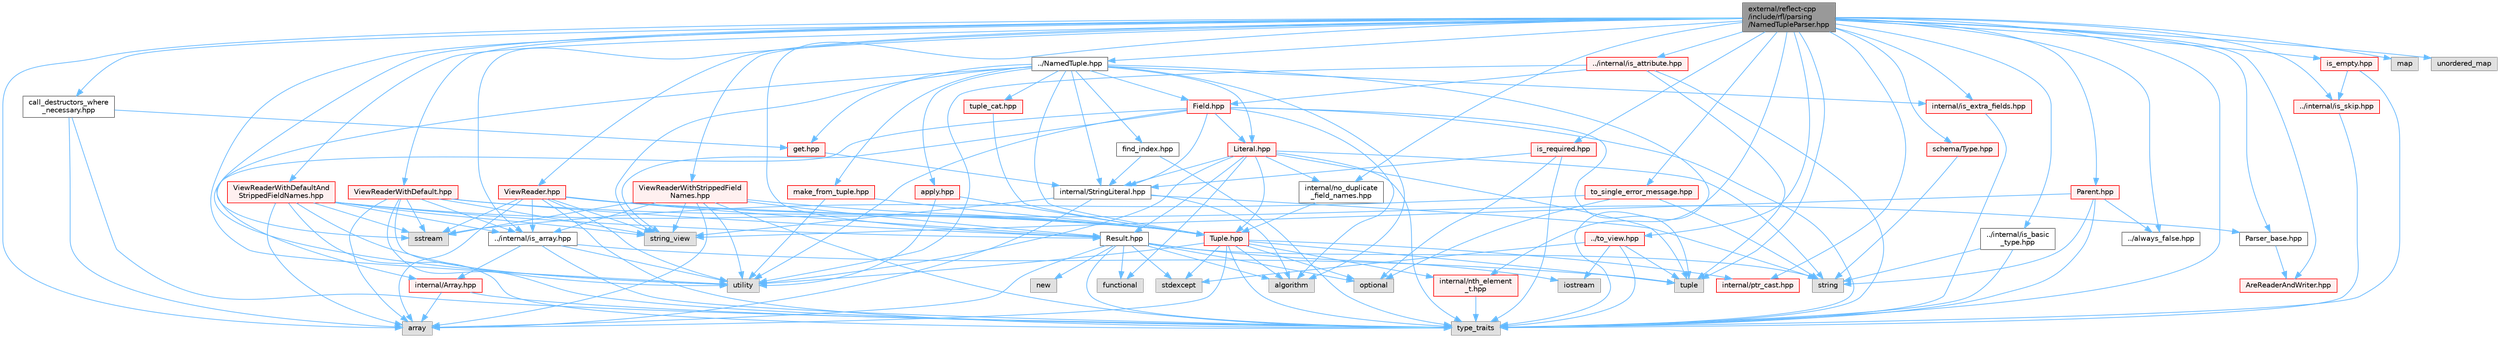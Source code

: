 digraph "external/reflect-cpp/include/rfl/parsing/NamedTupleParser.hpp"
{
 // LATEX_PDF_SIZE
  bgcolor="transparent";
  edge [fontname=Helvetica,fontsize=10,labelfontname=Helvetica,labelfontsize=10];
  node [fontname=Helvetica,fontsize=10,shape=box,height=0.2,width=0.4];
  Node1 [id="Node000001",label="external/reflect-cpp\l/include/rfl/parsing\l/NamedTupleParser.hpp",height=0.2,width=0.4,color="gray40", fillcolor="grey60", style="filled", fontcolor="black",tooltip=" "];
  Node1 -> Node2 [id="edge1_Node000001_Node000002",color="steelblue1",style="solid",tooltip=" "];
  Node2 [id="Node000002",label="array",height=0.2,width=0.4,color="grey60", fillcolor="#E0E0E0", style="filled",tooltip=" "];
  Node1 -> Node3 [id="edge2_Node000001_Node000003",color="steelblue1",style="solid",tooltip=" "];
  Node3 [id="Node000003",label="map",height=0.2,width=0.4,color="grey60", fillcolor="#E0E0E0", style="filled",tooltip=" "];
  Node1 -> Node4 [id="edge3_Node000001_Node000004",color="steelblue1",style="solid",tooltip=" "];
  Node4 [id="Node000004",label="sstream",height=0.2,width=0.4,color="grey60", fillcolor="#E0E0E0", style="filled",tooltip=" "];
  Node1 -> Node5 [id="edge4_Node000001_Node000005",color="steelblue1",style="solid",tooltip=" "];
  Node5 [id="Node000005",label="tuple",height=0.2,width=0.4,color="grey60", fillcolor="#E0E0E0", style="filled",tooltip=" "];
  Node1 -> Node6 [id="edge5_Node000001_Node000006",color="steelblue1",style="solid",tooltip=" "];
  Node6 [id="Node000006",label="type_traits",height=0.2,width=0.4,color="grey60", fillcolor="#E0E0E0", style="filled",tooltip=" "];
  Node1 -> Node7 [id="edge6_Node000001_Node000007",color="steelblue1",style="solid",tooltip=" "];
  Node7 [id="Node000007",label="unordered_map",height=0.2,width=0.4,color="grey60", fillcolor="#E0E0E0", style="filled",tooltip=" "];
  Node1 -> Node8 [id="edge7_Node000001_Node000008",color="steelblue1",style="solid",tooltip=" "];
  Node8 [id="Node000008",label="utility",height=0.2,width=0.4,color="grey60", fillcolor="#E0E0E0", style="filled",tooltip=" "];
  Node1 -> Node9 [id="edge8_Node000001_Node000009",color="steelblue1",style="solid",tooltip=" "];
  Node9 [id="Node000009",label="../NamedTuple.hpp",height=0.2,width=0.4,color="grey40", fillcolor="white", style="filled",URL="$_named_tuple_8hpp.html",tooltip=" "];
  Node9 -> Node10 [id="edge9_Node000009_Node000010",color="steelblue1",style="solid",tooltip=" "];
  Node10 [id="Node000010",label="algorithm",height=0.2,width=0.4,color="grey60", fillcolor="#E0E0E0", style="filled",tooltip=" "];
  Node9 -> Node11 [id="edge10_Node000009_Node000011",color="steelblue1",style="solid",tooltip=" "];
  Node11 [id="Node000011",label="string_view",height=0.2,width=0.4,color="grey60", fillcolor="#E0E0E0", style="filled",tooltip=" "];
  Node9 -> Node6 [id="edge11_Node000009_Node000006",color="steelblue1",style="solid",tooltip=" "];
  Node9 -> Node8 [id="edge12_Node000009_Node000008",color="steelblue1",style="solid",tooltip=" "];
  Node9 -> Node12 [id="edge13_Node000009_Node000012",color="steelblue1",style="solid",tooltip=" "];
  Node12 [id="Node000012",label="Field.hpp",height=0.2,width=0.4,color="red", fillcolor="#FFF0F0", style="filled",URL="$_field_8hpp.html",tooltip=" "];
  Node12 -> Node10 [id="edge14_Node000012_Node000010",color="steelblue1",style="solid",tooltip=" "];
  Node12 -> Node11 [id="edge15_Node000012_Node000011",color="steelblue1",style="solid",tooltip=" "];
  Node12 -> Node5 [id="edge16_Node000012_Node000005",color="steelblue1",style="solid",tooltip=" "];
  Node12 -> Node6 [id="edge17_Node000012_Node000006",color="steelblue1",style="solid",tooltip=" "];
  Node12 -> Node8 [id="edge18_Node000012_Node000008",color="steelblue1",style="solid",tooltip=" "];
  Node12 -> Node13 [id="edge19_Node000012_Node000013",color="steelblue1",style="solid",tooltip=" "];
  Node13 [id="Node000013",label="Literal.hpp",height=0.2,width=0.4,color="red", fillcolor="#FFF0F0", style="filled",URL="$_literal_8hpp.html",tooltip=" "];
  Node13 -> Node16 [id="edge20_Node000013_Node000016",color="steelblue1",style="solid",tooltip=" "];
  Node16 [id="Node000016",label="functional",height=0.2,width=0.4,color="grey60", fillcolor="#E0E0E0", style="filled",tooltip=" "];
  Node13 -> Node17 [id="edge21_Node000013_Node000017",color="steelblue1",style="solid",tooltip=" "];
  Node17 [id="Node000017",label="string",height=0.2,width=0.4,color="grey60", fillcolor="#E0E0E0", style="filled",tooltip=" "];
  Node13 -> Node5 [id="edge22_Node000013_Node000005",color="steelblue1",style="solid",tooltip=" "];
  Node13 -> Node6 [id="edge23_Node000013_Node000006",color="steelblue1",style="solid",tooltip=" "];
  Node13 -> Node8 [id="edge24_Node000013_Node000008",color="steelblue1",style="solid",tooltip=" "];
  Node13 -> Node19 [id="edge25_Node000013_Node000019",color="steelblue1",style="solid",tooltip=" "];
  Node19 [id="Node000019",label="Result.hpp",height=0.2,width=0.4,color="grey40", fillcolor="white", style="filled",URL="$_result_8hpp.html",tooltip=" "];
  Node19 -> Node10 [id="edge26_Node000019_Node000010",color="steelblue1",style="solid",tooltip=" "];
  Node19 -> Node2 [id="edge27_Node000019_Node000002",color="steelblue1",style="solid",tooltip=" "];
  Node19 -> Node16 [id="edge28_Node000019_Node000016",color="steelblue1",style="solid",tooltip=" "];
  Node19 -> Node20 [id="edge29_Node000019_Node000020",color="steelblue1",style="solid",tooltip=" "];
  Node20 [id="Node000020",label="iostream",height=0.2,width=0.4,color="grey60", fillcolor="#E0E0E0", style="filled",tooltip=" "];
  Node19 -> Node21 [id="edge30_Node000019_Node000021",color="steelblue1",style="solid",tooltip=" "];
  Node21 [id="Node000021",label="new",height=0.2,width=0.4,color="grey60", fillcolor="#E0E0E0", style="filled",tooltip=" "];
  Node19 -> Node22 [id="edge31_Node000019_Node000022",color="steelblue1",style="solid",tooltip=" "];
  Node22 [id="Node000022",label="optional",height=0.2,width=0.4,color="grey60", fillcolor="#E0E0E0", style="filled",tooltip=" "];
  Node19 -> Node23 [id="edge32_Node000019_Node000023",color="steelblue1",style="solid",tooltip=" "];
  Node23 [id="Node000023",label="stdexcept",height=0.2,width=0.4,color="grey60", fillcolor="#E0E0E0", style="filled",tooltip=" "];
  Node19 -> Node17 [id="edge33_Node000019_Node000017",color="steelblue1",style="solid",tooltip=" "];
  Node19 -> Node6 [id="edge34_Node000019_Node000006",color="steelblue1",style="solid",tooltip=" "];
  Node13 -> Node24 [id="edge35_Node000013_Node000024",color="steelblue1",style="solid",tooltip=" "];
  Node24 [id="Node000024",label="Tuple.hpp",height=0.2,width=0.4,color="red", fillcolor="#FFF0F0", style="filled",URL="$_tuple_8hpp.html",tooltip=" "];
  Node24 -> Node10 [id="edge36_Node000024_Node000010",color="steelblue1",style="solid",tooltip=" "];
  Node24 -> Node2 [id="edge37_Node000024_Node000002",color="steelblue1",style="solid",tooltip=" "];
  Node24 -> Node22 [id="edge38_Node000024_Node000022",color="steelblue1",style="solid",tooltip=" "];
  Node24 -> Node23 [id="edge39_Node000024_Node000023",color="steelblue1",style="solid",tooltip=" "];
  Node24 -> Node5 [id="edge40_Node000024_Node000005",color="steelblue1",style="solid",tooltip=" "];
  Node24 -> Node6 [id="edge41_Node000024_Node000006",color="steelblue1",style="solid",tooltip=" "];
  Node24 -> Node8 [id="edge42_Node000024_Node000008",color="steelblue1",style="solid",tooltip=" "];
  Node24 -> Node28 [id="edge43_Node000024_Node000028",color="steelblue1",style="solid",tooltip=" "];
  Node28 [id="Node000028",label="internal/nth_element\l_t.hpp",height=0.2,width=0.4,color="red", fillcolor="#FFF0F0", style="filled",URL="$nth__element__t_8hpp.html",tooltip=" "];
  Node28 -> Node6 [id="edge44_Node000028_Node000006",color="steelblue1",style="solid",tooltip=" "];
  Node24 -> Node30 [id="edge45_Node000024_Node000030",color="steelblue1",style="solid",tooltip=" "];
  Node30 [id="Node000030",label="internal/ptr_cast.hpp",height=0.2,width=0.4,color="red", fillcolor="#FFF0F0", style="filled",URL="$ptr__cast_8hpp.html",tooltip=" "];
  Node13 -> Node32 [id="edge46_Node000013_Node000032",color="steelblue1",style="solid",tooltip=" "];
  Node32 [id="Node000032",label="internal/StringLiteral.hpp",height=0.2,width=0.4,color="grey40", fillcolor="white", style="filled",URL="$_string_literal_8hpp.html",tooltip=" "];
  Node32 -> Node10 [id="edge47_Node000032_Node000010",color="steelblue1",style="solid",tooltip=" "];
  Node32 -> Node2 [id="edge48_Node000032_Node000002",color="steelblue1",style="solid",tooltip=" "];
  Node32 -> Node17 [id="edge49_Node000032_Node000017",color="steelblue1",style="solid",tooltip=" "];
  Node32 -> Node11 [id="edge50_Node000032_Node000011",color="steelblue1",style="solid",tooltip=" "];
  Node13 -> Node33 [id="edge51_Node000013_Node000033",color="steelblue1",style="solid",tooltip=" "];
  Node33 [id="Node000033",label="internal/no_duplicate\l_field_names.hpp",height=0.2,width=0.4,color="grey40", fillcolor="white", style="filled",URL="$no__duplicate__field__names_8hpp.html",tooltip=" "];
  Node33 -> Node24 [id="edge52_Node000033_Node000024",color="steelblue1",style="solid",tooltip=" "];
  Node12 -> Node35 [id="edge53_Node000012_Node000035",color="steelblue1",style="solid",tooltip=" "];
  Node35 [id="Node000035",label="internal/Array.hpp",height=0.2,width=0.4,color="red", fillcolor="#FFF0F0", style="filled",URL="$_array_8hpp.html",tooltip=" "];
  Node35 -> Node2 [id="edge54_Node000035_Node000002",color="steelblue1",style="solid",tooltip=" "];
  Node35 -> Node6 [id="edge55_Node000035_Node000006",color="steelblue1",style="solid",tooltip=" "];
  Node12 -> Node32 [id="edge56_Node000012_Node000032",color="steelblue1",style="solid",tooltip=" "];
  Node9 -> Node13 [id="edge57_Node000009_Node000013",color="steelblue1",style="solid",tooltip=" "];
  Node9 -> Node24 [id="edge58_Node000009_Node000024",color="steelblue1",style="solid",tooltip=" "];
  Node9 -> Node39 [id="edge59_Node000009_Node000039",color="steelblue1",style="solid",tooltip=" "];
  Node39 [id="Node000039",label="apply.hpp",height=0.2,width=0.4,color="red", fillcolor="#FFF0F0", style="filled",URL="$apply_8hpp.html",tooltip=" "];
  Node39 -> Node8 [id="edge60_Node000039_Node000008",color="steelblue1",style="solid",tooltip=" "];
  Node39 -> Node24 [id="edge61_Node000039_Node000024",color="steelblue1",style="solid",tooltip=" "];
  Node9 -> Node41 [id="edge62_Node000009_Node000041",color="steelblue1",style="solid",tooltip=" "];
  Node41 [id="Node000041",label="get.hpp",height=0.2,width=0.4,color="red", fillcolor="#FFF0F0", style="filled",URL="$get_8hpp.html",tooltip=" "];
  Node41 -> Node32 [id="edge63_Node000041_Node000032",color="steelblue1",style="solid",tooltip=" "];
  Node9 -> Node32 [id="edge64_Node000009_Node000032",color="steelblue1",style="solid",tooltip=" "];
  Node9 -> Node44 [id="edge65_Node000009_Node000044",color="steelblue1",style="solid",tooltip=" "];
  Node44 [id="Node000044",label="find_index.hpp",height=0.2,width=0.4,color="grey40", fillcolor="white", style="filled",URL="$find__index_8hpp.html",tooltip=" "];
  Node44 -> Node6 [id="edge66_Node000044_Node000006",color="steelblue1",style="solid",tooltip=" "];
  Node44 -> Node32 [id="edge67_Node000044_Node000032",color="steelblue1",style="solid",tooltip=" "];
  Node9 -> Node45 [id="edge68_Node000009_Node000045",color="steelblue1",style="solid",tooltip=" "];
  Node45 [id="Node000045",label="internal/is_extra_fields.hpp",height=0.2,width=0.4,color="red", fillcolor="#FFF0F0", style="filled",URL="$is__extra__fields_8hpp.html",tooltip=" "];
  Node45 -> Node6 [id="edge69_Node000045_Node000006",color="steelblue1",style="solid",tooltip=" "];
  Node9 -> Node48 [id="edge70_Node000009_Node000048",color="steelblue1",style="solid",tooltip=" "];
  Node48 [id="Node000048",label="make_from_tuple.hpp",height=0.2,width=0.4,color="red", fillcolor="#FFF0F0", style="filled",URL="$make__from__tuple_8hpp.html",tooltip=" "];
  Node48 -> Node8 [id="edge71_Node000048_Node000008",color="steelblue1",style="solid",tooltip=" "];
  Node48 -> Node24 [id="edge72_Node000048_Node000024",color="steelblue1",style="solid",tooltip=" "];
  Node9 -> Node50 [id="edge73_Node000009_Node000050",color="steelblue1",style="solid",tooltip=" "];
  Node50 [id="Node000050",label="tuple_cat.hpp",height=0.2,width=0.4,color="red", fillcolor="#FFF0F0", style="filled",URL="$tuple__cat_8hpp.html",tooltip=" "];
  Node50 -> Node24 [id="edge74_Node000050_Node000024",color="steelblue1",style="solid",tooltip=" "];
  Node1 -> Node19 [id="edge75_Node000001_Node000019",color="steelblue1",style="solid",tooltip=" "];
  Node1 -> Node52 [id="edge76_Node000001_Node000052",color="steelblue1",style="solid",tooltip=" "];
  Node52 [id="Node000052",label="../always_false.hpp",height=0.2,width=0.4,color="grey40", fillcolor="white", style="filled",URL="$always__false_8hpp.html",tooltip=" "];
  Node1 -> Node53 [id="edge77_Node000001_Node000053",color="steelblue1",style="solid",tooltip=" "];
  Node53 [id="Node000053",label="../internal/is_array.hpp",height=0.2,width=0.4,color="grey40", fillcolor="white", style="filled",URL="$is__array_8hpp.html",tooltip=" "];
  Node53 -> Node5 [id="edge78_Node000053_Node000005",color="steelblue1",style="solid",tooltip=" "];
  Node53 -> Node6 [id="edge79_Node000053_Node000006",color="steelblue1",style="solid",tooltip=" "];
  Node53 -> Node8 [id="edge80_Node000053_Node000008",color="steelblue1",style="solid",tooltip=" "];
  Node53 -> Node35 [id="edge81_Node000053_Node000035",color="steelblue1",style="solid",tooltip=" "];
  Node1 -> Node54 [id="edge82_Node000001_Node000054",color="steelblue1",style="solid",tooltip=" "];
  Node54 [id="Node000054",label="../internal/is_attribute.hpp",height=0.2,width=0.4,color="red", fillcolor="#FFF0F0", style="filled",URL="$is__attribute_8hpp.html",tooltip=" "];
  Node54 -> Node5 [id="edge83_Node000054_Node000005",color="steelblue1",style="solid",tooltip=" "];
  Node54 -> Node6 [id="edge84_Node000054_Node000006",color="steelblue1",style="solid",tooltip=" "];
  Node54 -> Node8 [id="edge85_Node000054_Node000008",color="steelblue1",style="solid",tooltip=" "];
  Node54 -> Node12 [id="edge86_Node000054_Node000012",color="steelblue1",style="solid",tooltip=" "];
  Node1 -> Node58 [id="edge87_Node000001_Node000058",color="steelblue1",style="solid",tooltip=" "];
  Node58 [id="Node000058",label="../internal/is_basic\l_type.hpp",height=0.2,width=0.4,color="grey40", fillcolor="white", style="filled",URL="$is__basic__type_8hpp.html",tooltip=" "];
  Node58 -> Node17 [id="edge88_Node000058_Node000017",color="steelblue1",style="solid",tooltip=" "];
  Node58 -> Node6 [id="edge89_Node000058_Node000006",color="steelblue1",style="solid",tooltip=" "];
  Node1 -> Node45 [id="edge90_Node000001_Node000045",color="steelblue1",style="solid",tooltip=" "];
  Node1 -> Node59 [id="edge91_Node000001_Node000059",color="steelblue1",style="solid",tooltip=" "];
  Node59 [id="Node000059",label="../internal/is_skip.hpp",height=0.2,width=0.4,color="red", fillcolor="#FFF0F0", style="filled",URL="$is__skip_8hpp.html",tooltip=" "];
  Node59 -> Node6 [id="edge92_Node000059_Node000006",color="steelblue1",style="solid",tooltip=" "];
  Node1 -> Node33 [id="edge93_Node000001_Node000033",color="steelblue1",style="solid",tooltip=" "];
  Node1 -> Node28 [id="edge94_Node000001_Node000028",color="steelblue1",style="solid",tooltip=" "];
  Node1 -> Node30 [id="edge95_Node000001_Node000030",color="steelblue1",style="solid",tooltip=" "];
  Node1 -> Node61 [id="edge96_Node000001_Node000061",color="steelblue1",style="solid",tooltip=" "];
  Node61 [id="Node000061",label="../to_view.hpp",height=0.2,width=0.4,color="red", fillcolor="#FFF0F0", style="filled",URL="$to__view_8hpp.html",tooltip=" "];
  Node61 -> Node20 [id="edge97_Node000061_Node000020",color="steelblue1",style="solid",tooltip=" "];
  Node61 -> Node23 [id="edge98_Node000061_Node000023",color="steelblue1",style="solid",tooltip=" "];
  Node61 -> Node5 [id="edge99_Node000061_Node000005",color="steelblue1",style="solid",tooltip=" "];
  Node61 -> Node6 [id="edge100_Node000061_Node000006",color="steelblue1",style="solid",tooltip=" "];
  Node1 -> Node90 [id="edge101_Node000001_Node000090",color="steelblue1",style="solid",tooltip=" "];
  Node90 [id="Node000090",label="AreReaderAndWriter.hpp",height=0.2,width=0.4,color="red", fillcolor="#FFF0F0", style="filled",URL="$_are_reader_and_writer_8hpp.html",tooltip=" "];
  Node1 -> Node96 [id="edge102_Node000001_Node000096",color="steelblue1",style="solid",tooltip=" "];
  Node96 [id="Node000096",label="Parent.hpp",height=0.2,width=0.4,color="red", fillcolor="#FFF0F0", style="filled",URL="$_parent_8hpp.html",tooltip=" "];
  Node96 -> Node17 [id="edge103_Node000096_Node000017",color="steelblue1",style="solid",tooltip=" "];
  Node96 -> Node11 [id="edge104_Node000096_Node000011",color="steelblue1",style="solid",tooltip=" "];
  Node96 -> Node6 [id="edge105_Node000096_Node000006",color="steelblue1",style="solid",tooltip=" "];
  Node96 -> Node52 [id="edge106_Node000096_Node000052",color="steelblue1",style="solid",tooltip=" "];
  Node1 -> Node99 [id="edge107_Node000001_Node000099",color="steelblue1",style="solid",tooltip=" "];
  Node99 [id="Node000099",label="Parser_base.hpp",height=0.2,width=0.4,color="grey40", fillcolor="white", style="filled",URL="$_parser__base_8hpp.html",tooltip=" "];
  Node99 -> Node90 [id="edge108_Node000099_Node000090",color="steelblue1",style="solid",tooltip=" "];
  Node1 -> Node100 [id="edge109_Node000001_Node000100",color="steelblue1",style="solid",tooltip=" "];
  Node100 [id="Node000100",label="ViewReader.hpp",height=0.2,width=0.4,color="red", fillcolor="#FFF0F0", style="filled",URL="$_view_reader_8hpp.html",tooltip=" "];
  Node100 -> Node2 [id="edge110_Node000100_Node000002",color="steelblue1",style="solid",tooltip=" "];
  Node100 -> Node4 [id="edge111_Node000100_Node000004",color="steelblue1",style="solid",tooltip=" "];
  Node100 -> Node11 [id="edge112_Node000100_Node000011",color="steelblue1",style="solid",tooltip=" "];
  Node100 -> Node6 [id="edge113_Node000100_Node000006",color="steelblue1",style="solid",tooltip=" "];
  Node100 -> Node8 [id="edge114_Node000100_Node000008",color="steelblue1",style="solid",tooltip=" "];
  Node100 -> Node19 [id="edge115_Node000100_Node000019",color="steelblue1",style="solid",tooltip=" "];
  Node100 -> Node24 [id="edge116_Node000100_Node000024",color="steelblue1",style="solid",tooltip=" "];
  Node100 -> Node53 [id="edge117_Node000100_Node000053",color="steelblue1",style="solid",tooltip=" "];
  Node100 -> Node99 [id="edge118_Node000100_Node000099",color="steelblue1",style="solid",tooltip=" "];
  Node1 -> Node101 [id="edge119_Node000001_Node000101",color="steelblue1",style="solid",tooltip=" "];
  Node101 [id="Node000101",label="ViewReaderWithDefault.hpp",height=0.2,width=0.4,color="red", fillcolor="#FFF0F0", style="filled",URL="$_view_reader_with_default_8hpp.html",tooltip=" "];
  Node101 -> Node2 [id="edge120_Node000101_Node000002",color="steelblue1",style="solid",tooltip=" "];
  Node101 -> Node4 [id="edge121_Node000101_Node000004",color="steelblue1",style="solid",tooltip=" "];
  Node101 -> Node11 [id="edge122_Node000101_Node000011",color="steelblue1",style="solid",tooltip=" "];
  Node101 -> Node6 [id="edge123_Node000101_Node000006",color="steelblue1",style="solid",tooltip=" "];
  Node101 -> Node8 [id="edge124_Node000101_Node000008",color="steelblue1",style="solid",tooltip=" "];
  Node101 -> Node19 [id="edge125_Node000101_Node000019",color="steelblue1",style="solid",tooltip=" "];
  Node101 -> Node24 [id="edge126_Node000101_Node000024",color="steelblue1",style="solid",tooltip=" "];
  Node101 -> Node53 [id="edge127_Node000101_Node000053",color="steelblue1",style="solid",tooltip=" "];
  Node1 -> Node102 [id="edge128_Node000001_Node000102",color="steelblue1",style="solid",tooltip=" "];
  Node102 [id="Node000102",label="ViewReaderWithDefaultAnd\lStrippedFieldNames.hpp",height=0.2,width=0.4,color="red", fillcolor="#FFF0F0", style="filled",URL="$_view_reader_with_default_and_stripped_field_names_8hpp.html",tooltip=" "];
  Node102 -> Node2 [id="edge129_Node000102_Node000002",color="steelblue1",style="solid",tooltip=" "];
  Node102 -> Node4 [id="edge130_Node000102_Node000004",color="steelblue1",style="solid",tooltip=" "];
  Node102 -> Node11 [id="edge131_Node000102_Node000011",color="steelblue1",style="solid",tooltip=" "];
  Node102 -> Node6 [id="edge132_Node000102_Node000006",color="steelblue1",style="solid",tooltip=" "];
  Node102 -> Node8 [id="edge133_Node000102_Node000008",color="steelblue1",style="solid",tooltip=" "];
  Node102 -> Node19 [id="edge134_Node000102_Node000019",color="steelblue1",style="solid",tooltip=" "];
  Node102 -> Node24 [id="edge135_Node000102_Node000024",color="steelblue1",style="solid",tooltip=" "];
  Node102 -> Node53 [id="edge136_Node000102_Node000053",color="steelblue1",style="solid",tooltip=" "];
  Node1 -> Node103 [id="edge137_Node000001_Node000103",color="steelblue1",style="solid",tooltip=" "];
  Node103 [id="Node000103",label="ViewReaderWithStrippedField\lNames.hpp",height=0.2,width=0.4,color="red", fillcolor="#FFF0F0", style="filled",URL="$_view_reader_with_stripped_field_names_8hpp.html",tooltip=" "];
  Node103 -> Node2 [id="edge138_Node000103_Node000002",color="steelblue1",style="solid",tooltip=" "];
  Node103 -> Node4 [id="edge139_Node000103_Node000004",color="steelblue1",style="solid",tooltip=" "];
  Node103 -> Node11 [id="edge140_Node000103_Node000011",color="steelblue1",style="solid",tooltip=" "];
  Node103 -> Node6 [id="edge141_Node000103_Node000006",color="steelblue1",style="solid",tooltip=" "];
  Node103 -> Node8 [id="edge142_Node000103_Node000008",color="steelblue1",style="solid",tooltip=" "];
  Node103 -> Node19 [id="edge143_Node000103_Node000019",color="steelblue1",style="solid",tooltip=" "];
  Node103 -> Node24 [id="edge144_Node000103_Node000024",color="steelblue1",style="solid",tooltip=" "];
  Node103 -> Node53 [id="edge145_Node000103_Node000053",color="steelblue1",style="solid",tooltip=" "];
  Node1 -> Node104 [id="edge146_Node000001_Node000104",color="steelblue1",style="solid",tooltip=" "];
  Node104 [id="Node000104",label="call_destructors_where\l_necessary.hpp",height=0.2,width=0.4,color="grey40", fillcolor="white", style="filled",URL="$call__destructors__where__necessary_8hpp.html",tooltip=" "];
  Node104 -> Node2 [id="edge147_Node000104_Node000002",color="steelblue1",style="solid",tooltip=" "];
  Node104 -> Node6 [id="edge148_Node000104_Node000006",color="steelblue1",style="solid",tooltip=" "];
  Node104 -> Node41 [id="edge149_Node000104_Node000041",color="steelblue1",style="solid",tooltip=" "];
  Node1 -> Node105 [id="edge150_Node000001_Node000105",color="steelblue1",style="solid",tooltip=" "];
  Node105 [id="Node000105",label="is_empty.hpp",height=0.2,width=0.4,color="red", fillcolor="#FFF0F0", style="filled",URL="$parsing_2is__empty_8hpp.html",tooltip=" "];
  Node105 -> Node6 [id="edge151_Node000105_Node000006",color="steelblue1",style="solid",tooltip=" "];
  Node105 -> Node59 [id="edge152_Node000105_Node000059",color="steelblue1",style="solid",tooltip=" "];
  Node1 -> Node115 [id="edge153_Node000001_Node000115",color="steelblue1",style="solid",tooltip=" "];
  Node115 [id="Node000115",label="is_required.hpp",height=0.2,width=0.4,color="red", fillcolor="#FFF0F0", style="filled",URL="$is__required_8hpp.html",tooltip=" "];
  Node115 -> Node22 [id="edge154_Node000115_Node000022",color="steelblue1",style="solid",tooltip=" "];
  Node115 -> Node6 [id="edge155_Node000115_Node000006",color="steelblue1",style="solid",tooltip=" "];
  Node115 -> Node32 [id="edge156_Node000115_Node000032",color="steelblue1",style="solid",tooltip=" "];
  Node1 -> Node123 [id="edge157_Node000001_Node000123",color="steelblue1",style="solid",tooltip=" "];
  Node123 [id="Node000123",label="schema/Type.hpp",height=0.2,width=0.4,color="red", fillcolor="#FFF0F0", style="filled",URL="$parsing_2schema_2_type_8hpp.html",tooltip=" "];
  Node123 -> Node17 [id="edge158_Node000123_Node000017",color="steelblue1",style="solid",tooltip=" "];
  Node1 -> Node126 [id="edge159_Node000001_Node000126",color="steelblue1",style="solid",tooltip=" "];
  Node126 [id="Node000126",label="to_single_error_message.hpp",height=0.2,width=0.4,color="red", fillcolor="#FFF0F0", style="filled",URL="$to__single__error__message_8hpp.html",tooltip=" "];
  Node126 -> Node22 [id="edge160_Node000126_Node000022",color="steelblue1",style="solid",tooltip=" "];
  Node126 -> Node4 [id="edge161_Node000126_Node000004",color="steelblue1",style="solid",tooltip=" "];
  Node126 -> Node17 [id="edge162_Node000126_Node000017",color="steelblue1",style="solid",tooltip=" "];
}
